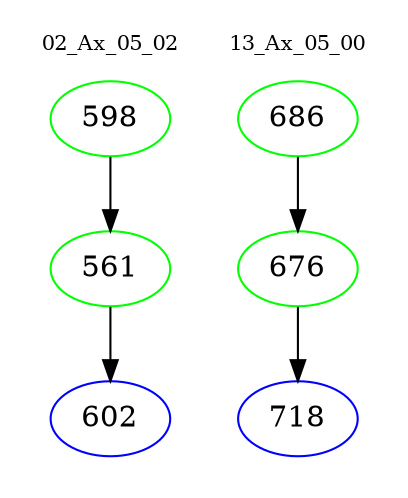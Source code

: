 digraph{
subgraph cluster_0 {
color = white
label = "02_Ax_05_02";
fontsize=10;
T0_598 [label="598", color="green"]
T0_598 -> T0_561 [color="black"]
T0_561 [label="561", color="green"]
T0_561 -> T0_602 [color="black"]
T0_602 [label="602", color="blue"]
}
subgraph cluster_1 {
color = white
label = "13_Ax_05_00";
fontsize=10;
T1_686 [label="686", color="green"]
T1_686 -> T1_676 [color="black"]
T1_676 [label="676", color="green"]
T1_676 -> T1_718 [color="black"]
T1_718 [label="718", color="blue"]
}
}
